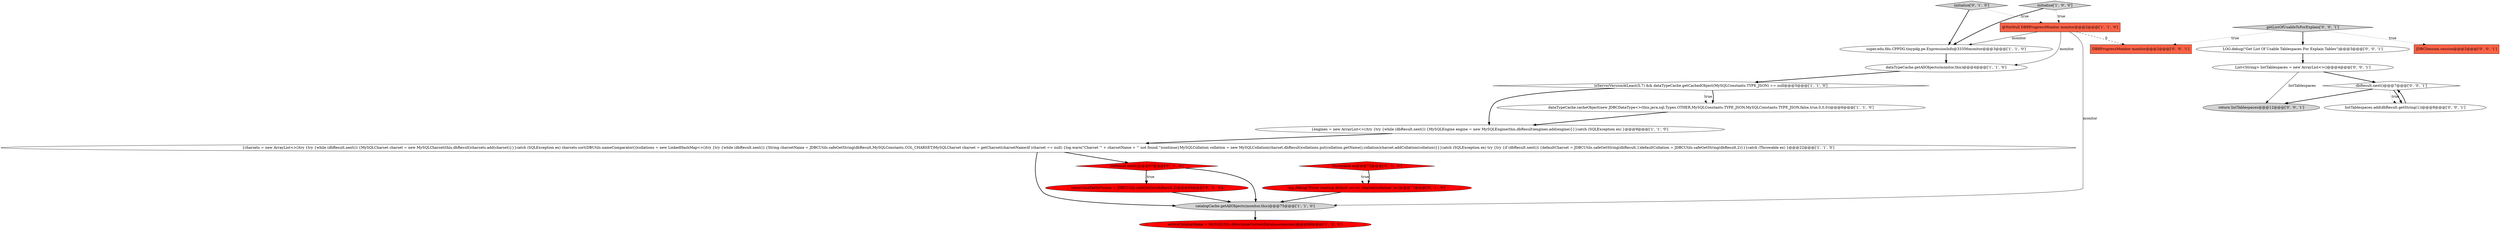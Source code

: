 digraph {
10 [style = filled, label = "lowerCaseTableNames = JDBCUtils.safeGetInt(dbResult,2)@@@68@@@['0', '1', '0']", fillcolor = red, shape = ellipse image = "AAA1AAABBB2BBB"];
17 [style = filled, label = "List<String> listTablespaces = new ArrayList<>()@@@4@@@['0', '0', '1']", fillcolor = white, shape = ellipse image = "AAA0AAABBB3BBB"];
21 [style = filled, label = "return listTablespaces@@@12@@@['0', '0', '1']", fillcolor = lightgray, shape = ellipse image = "AAA0AAABBB3BBB"];
4 [style = filled, label = "catalogCache.getAllObjects(monitor,this)@@@75@@@['1', '1', '0']", fillcolor = lightgray, shape = ellipse image = "AAA0AAABBB1BBB"];
2 [style = filled, label = "super.edu.fdu.CPPDG.tinypdg.pe.ExpressionInfo@33356monitor@@@3@@@['1', '1', '0']", fillcolor = white, shape = ellipse image = "AAA0AAABBB1BBB"];
8 [style = filled, label = "dataTypeCache.getAllObjects(monitor,this)@@@4@@@['1', '1', '0']", fillcolor = white, shape = ellipse image = "AAA0AAABBB1BBB"];
20 [style = filled, label = "DBRProgressMonitor monitor@@@2@@@['0', '0', '1']", fillcolor = tomato, shape = box image = "AAA0AAABBB3BBB"];
13 [style = filled, label = "dbResult.next()@@@67@@@['0', '1', '0']", fillcolor = red, shape = diamond image = "AAA1AAABBB2BBB"];
0 [style = filled, label = "{charsets = new ArrayList<>()try {try {while (dbResult.next()) {MySQLCharset charset = new MySQLCharset(this,dbResult)charsets.add(charset)}}}catch (SQLException ex) charsets.sort(DBUtils.nameComparator())collations = new LinkedHashMap<>()try {try {while (dbResult.next()) {String charsetName = JDBCUtils.safeGetString(dbResult,MySQLConstants.COL_CHARSET)MySQLCharset charset = getCharset(charsetName)if (charset == null) {log.warn(\"Charset '\" + charsetName + \"' not found.\")continue}MySQLCollation collation = new MySQLCollation(charset,dbResult)collations.put(collation.getName(),collation)charset.addCollation(collation)}}}catch (SQLException ex) try {try {if (dbResult.next()) {defaultCharset = JDBCUtils.safeGetString(dbResult,1)defaultCollation = JDBCUtils.safeGetString(dbResult,2)}}}catch (Throwable ex) }@@@22@@@['1', '1', '0']", fillcolor = white, shape = ellipse image = "AAA0AAABBB1BBB"];
11 [style = filled, label = "initialize['0', '1', '0']", fillcolor = lightgray, shape = diamond image = "AAA0AAABBB2BBB"];
9 [style = filled, label = "isServerVersionAtLeast(5,7) && dataTypeCache.getCachedObject(MySQLConstants.TYPE_JSON) == null@@@5@@@['1', '1', '0']", fillcolor = white, shape = diamond image = "AAA0AAABBB1BBB"];
3 [style = filled, label = "{engines = new ArrayList<>()try {try {while (dbResult.next()) {MySQLEngine engine = new MySQLEngine(this,dbResult)engines.add(engine)}}}catch (SQLException ex) }@@@9@@@['1', '1', '0']", fillcolor = white, shape = ellipse image = "AAA0AAABBB1BBB"];
16 [style = filled, label = "listTablespaces.add(dbResult.getString(1))@@@8@@@['0', '0', '1']", fillcolor = white, shape = ellipse image = "AAA0AAABBB3BBB"];
22 [style = filled, label = "getListOfUsableTsForExplain['0', '0', '1']", fillcolor = lightgray, shape = diamond image = "AAA0AAABBB3BBB"];
14 [style = filled, label = "log.debug(\"Error reading default server charset/collation\",ex)@@@73@@@['0', '1', '0']", fillcolor = red, shape = ellipse image = "AAA1AAABBB2BBB"];
12 [style = filled, label = "Throwable ex@@@72@@@['0', '1', '0']", fillcolor = red, shape = diamond image = "AAA1AAABBB2BBB"];
5 [style = filled, label = "dataTypeCache.cacheObject(new JDBCDataType<>(this,java.sql.Types.OTHER,MySQLConstants.TYPE_JSON,MySQLConstants.TYPE_JSON,false,true,0,0,0))@@@6@@@['1', '1', '0']", fillcolor = white, shape = ellipse image = "AAA0AAABBB1BBB"];
6 [style = filled, label = "@NotNull DBRProgressMonitor monitor@@@2@@@['1', '1', '0']", fillcolor = tomato, shape = box image = "AAA0AAABBB1BBB"];
19 [style = filled, label = "LOG.debug(\"Get List Of Usable Tablespaces For Explain Tables\")@@@3@@@['0', '0', '1']", fillcolor = white, shape = ellipse image = "AAA0AAABBB3BBB"];
15 [style = filled, label = "dbResult.next()@@@7@@@['0', '0', '1']", fillcolor = white, shape = diamond image = "AAA0AAABBB3BBB"];
1 [style = filled, label = "activeCatalogName = MySQLUtils.determineCurrentDatabase(session)@@@66@@@['1', '0', '0']", fillcolor = red, shape = ellipse image = "AAA1AAABBB1BBB"];
18 [style = filled, label = "JDBCSession session@@@2@@@['0', '0', '1']", fillcolor = tomato, shape = box image = "AAA0AAABBB3BBB"];
7 [style = filled, label = "initialize['1', '0', '0']", fillcolor = lightgray, shape = diamond image = "AAA0AAABBB1BBB"];
5->3 [style = bold, label=""];
6->2 [style = solid, label="monitor"];
13->10 [style = bold, label=""];
16->15 [style = bold, label=""];
7->6 [style = dotted, label="true"];
22->18 [style = dotted, label="true"];
0->13 [style = bold, label=""];
22->19 [style = bold, label=""];
6->20 [style = dashed, label="0"];
15->21 [style = bold, label=""];
6->8 [style = solid, label="monitor"];
19->17 [style = bold, label=""];
15->16 [style = dotted, label="true"];
17->21 [style = solid, label="listTablespaces"];
15->16 [style = bold, label=""];
13->10 [style = dotted, label="true"];
11->2 [style = bold, label=""];
3->0 [style = bold, label=""];
12->14 [style = dotted, label="true"];
22->20 [style = dotted, label="true"];
0->4 [style = bold, label=""];
7->2 [style = bold, label=""];
11->6 [style = dotted, label="true"];
12->14 [style = bold, label=""];
8->9 [style = bold, label=""];
17->15 [style = bold, label=""];
10->4 [style = bold, label=""];
9->5 [style = bold, label=""];
9->3 [style = bold, label=""];
6->4 [style = solid, label="monitor"];
4->1 [style = bold, label=""];
2->8 [style = bold, label=""];
14->4 [style = bold, label=""];
13->4 [style = bold, label=""];
9->5 [style = dotted, label="true"];
}

